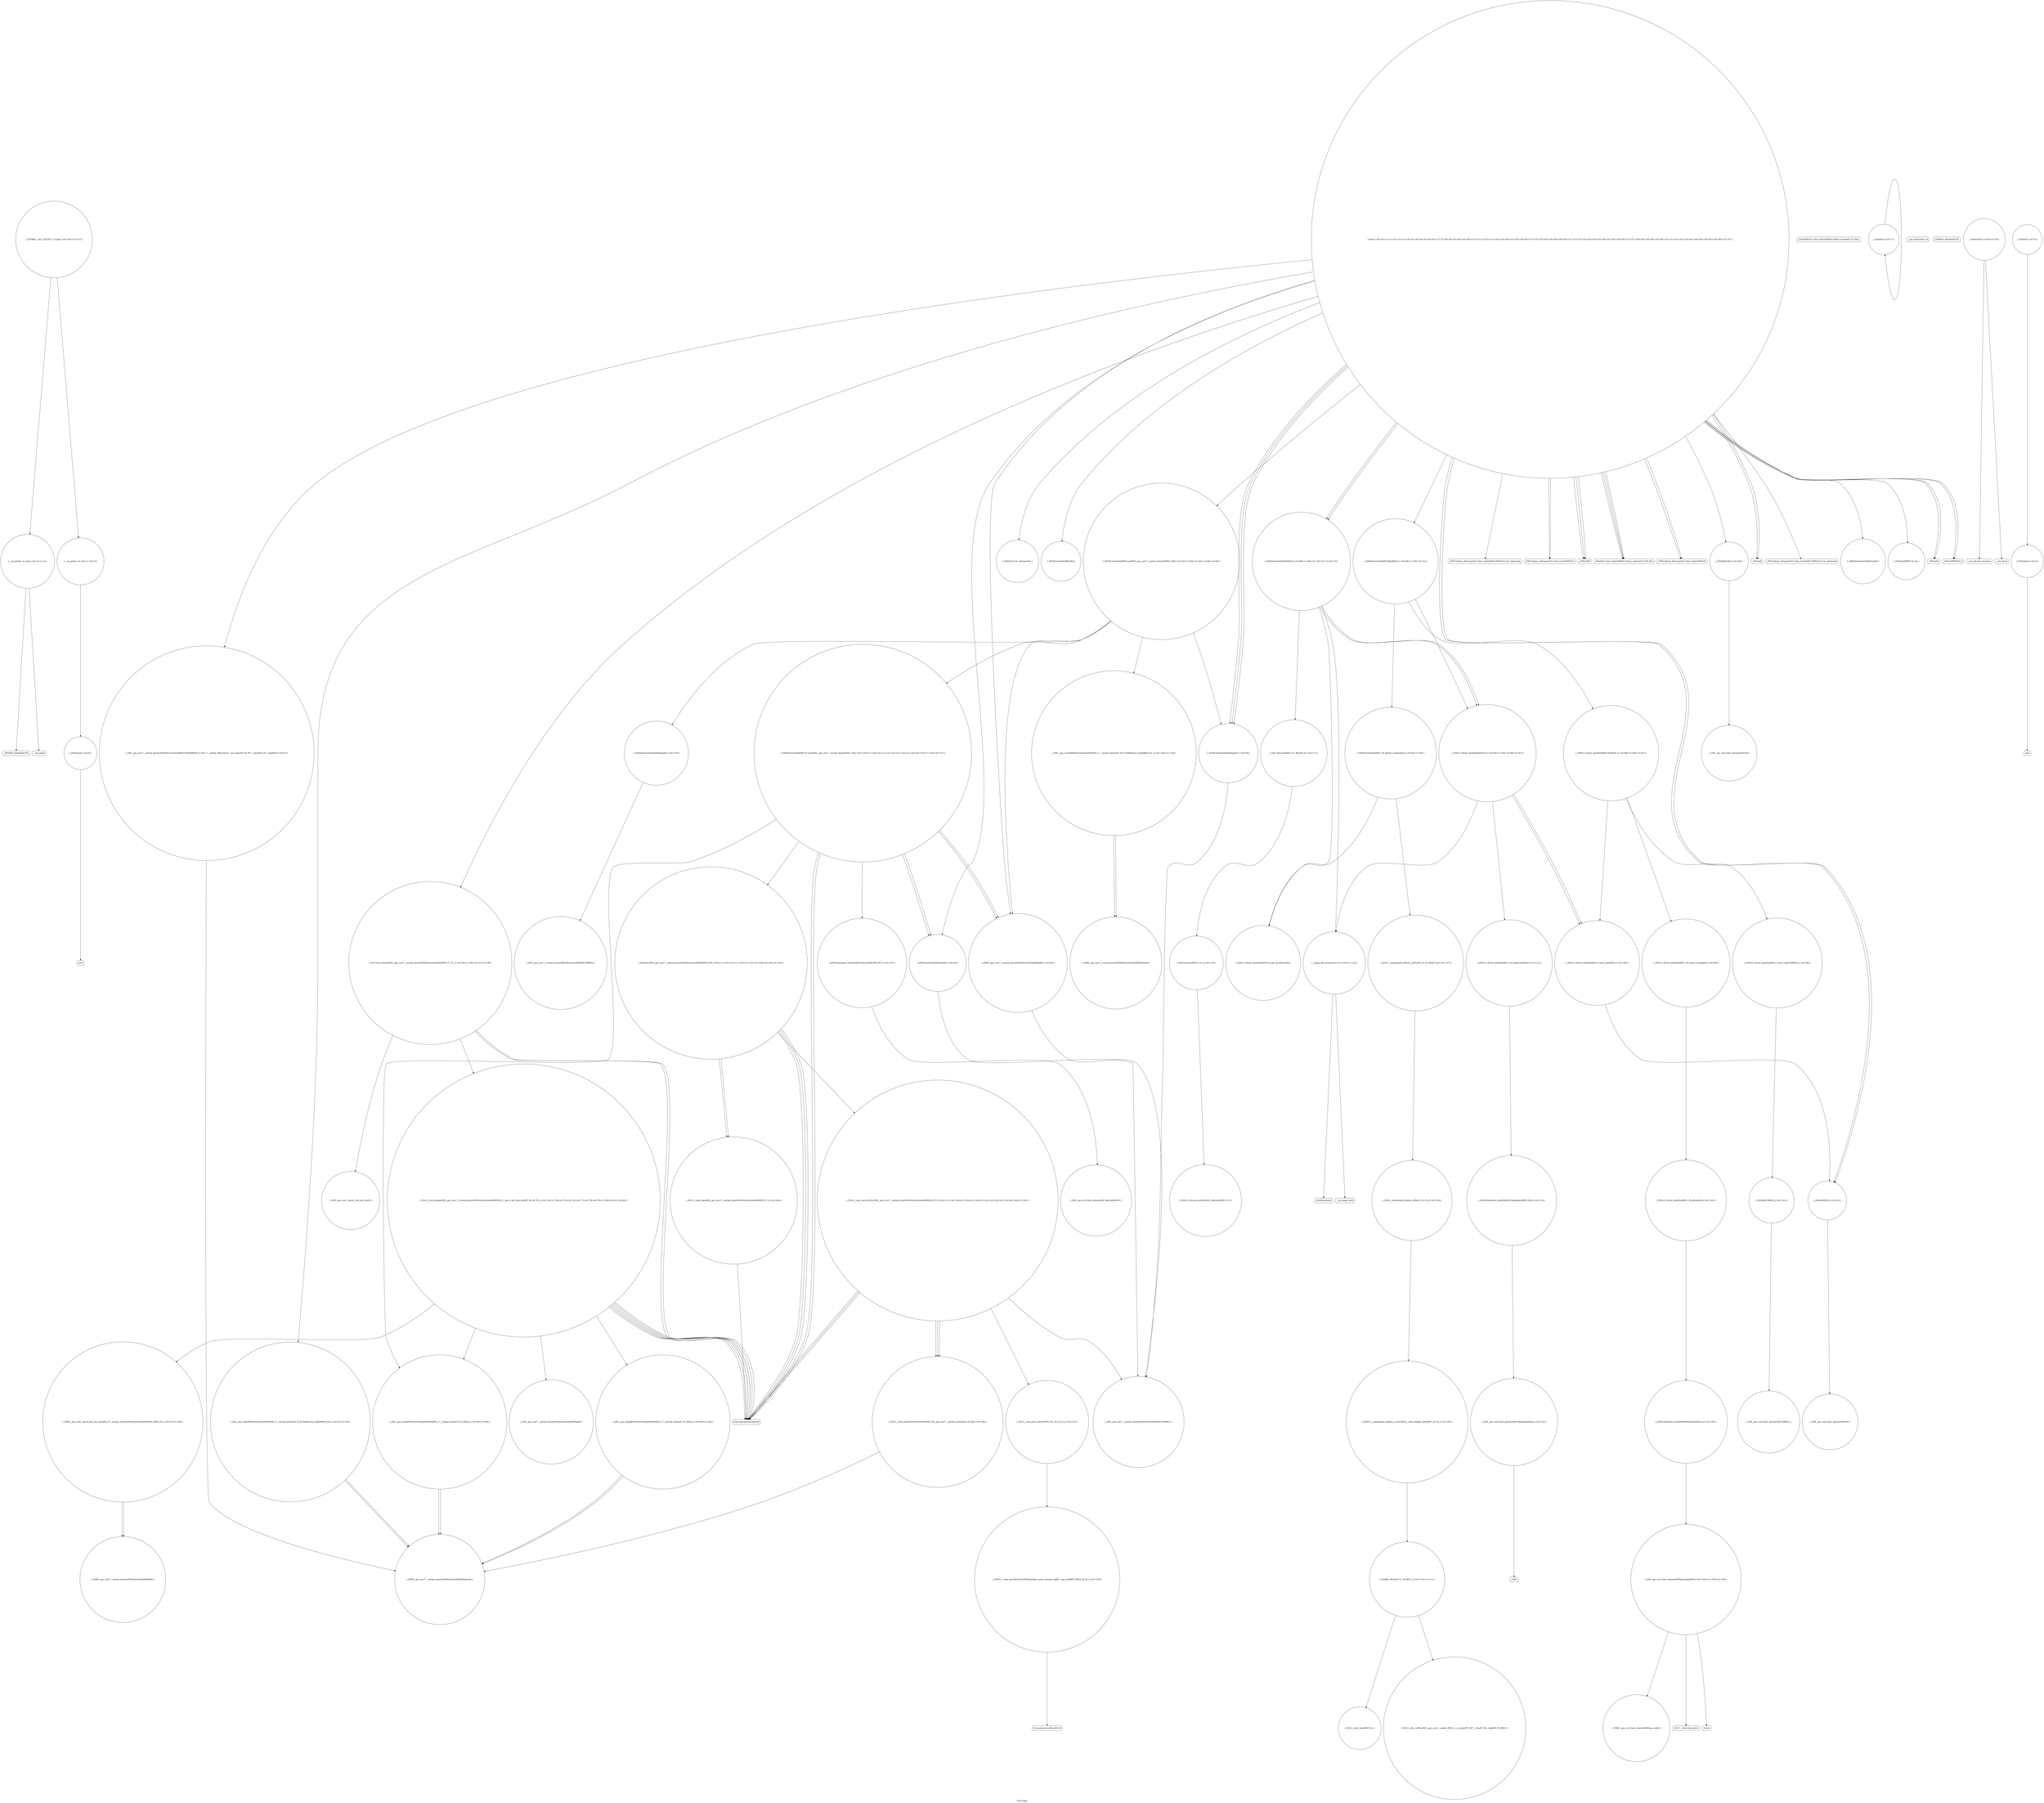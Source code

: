 digraph "Call Graph" {
	label="Call Graph";

	Node0x55c9ed91b080 [shape=record,shape=circle,label="{__cxx_global_var_init|{<s0>1|<s1>2}}"];
	Node0x55c9ed91b080:s0 -> Node0x55c9ed91b100[color=black];
	Node0x55c9ed91b080:s1 -> Node0x55c9edae2290[color=black];
	Node0x55c9edae5e30 [shape=record,shape=circle,label="{_ZSt12__miter_baseIN9__gnu_cxx17__normal_iteratorIPiSt6vectorIiSaIiEEEEET_S7_|{<s0>146}}"];
	Node0x55c9edae5e30:s0 -> Node0x55c9edae3610[color=black];
	Node0x55c9edae2490 [shape=record,shape=circle,label="{_ZSt4acose|{<s0>6}}"];
	Node0x55c9edae2490:s0 -> Node0x55c9edae3510[color=black];
	Node0x55c9edae3990 [shape=record,shape=circle,label="{_ZN9__gnu_cxx17__normal_iteratorIPKiSt6vectorIiSaIiEEEC2ERKS2_}"];
	Node0x55c9edae2810 [shape=record,shape=circle,label="{_ZStorSt13_Ios_OpenmodeS_}"];
	Node0x55c9edae2b90 [shape=record,shape=circle,label="{_ZNSt6vectorIiSaIiEEixEm}"];
	Node0x55c9edae2f10 [shape=record,shape=circle,label="{_ZNSt6vectorIiSaIiEE5eraseEN9__gnu_cxx17__normal_iteratorIPKiS1_EE|{<s0>61|<s1>62|<s2>63|<s3>64|<s4>65}}"];
	Node0x55c9edae2f10:s0 -> Node0x55c9edae2d10[color=black];
	Node0x55c9edae2f10:s1 -> Node0x55c9edae5c30[color=black];
	Node0x55c9edae2f10:s2 -> Node0x55c9edae5bb0[color=black];
	Node0x55c9edae2f10:s3 -> Node0x55c9edae2f90[color=black];
	Node0x55c9edae2f10:s4 -> Node0x55c9edae5b30[color=black];
	Node0x55c9edae3290 [shape=record,shape=Mrecord,label="{_ZSt4endlIcSt11char_traitsIcEERSt13basic_ostreamIT_T0_ES6_}"];
	Node0x55c9edae3610 [shape=record,shape=Mrecord,label="{llvm.memcpy.p0i8.p0i8.i64}"];
	Node0x55c9edae49b0 [shape=record,shape=circle,label="{_ZNK9__gnu_cxx17__normal_iteratorIPiSt6vectorIiSaIiEEEdeEv}"];
	Node0x55c9edae4d30 [shape=record,shape=circle,label="{_ZNSt12_Vector_baseIiSaIiEE17_M_create_storageEm|{<s0>99}}"];
	Node0x55c9edae4d30:s0 -> Node0x55c9edae4f30[color=black];
	Node0x55c9edae50b0 [shape=record,shape=circle,label="{_ZNK9__gnu_cxx13new_allocatorIiE8max_sizeEv}"];
	Node0x55c9edae5430 [shape=record,shape=circle,label="{_ZSt6fill_nIPimiET_S1_T0_RKT1_|{<s0>110|<s1>111}}"];
	Node0x55c9edae5430:s0 -> Node0x55c9edae5530[color=black];
	Node0x55c9edae5430:s1 -> Node0x55c9edae54b0[color=black];
	Node0x55c9edae57b0 [shape=record,shape=circle,label="{_ZNSt16allocator_traitsISaIiEE10deallocateERS0_Pim|{<s0>115}}"];
	Node0x55c9edae57b0:s0 -> Node0x55c9edae5830[color=black];
	Node0x55c9edae5b30 [shape=record,shape=circle,label="{_ZNSt6vectorIiSaIiEE8_M_eraseEN9__gnu_cxx17__normal_iteratorIPiS1_EE|{<s0>119|<s1>120|<s2>121|<s3>122|<s4>123|<s5>124|<s6>125|<s7>126|<s8>127}}"];
	Node0x55c9edae5b30:s0 -> Node0x55c9edae2f90[color=black];
	Node0x55c9edae5b30:s1 -> Node0x55c9edae2d90[color=black];
	Node0x55c9edae5b30:s2 -> Node0x55c9edae3790[color=black];
	Node0x55c9edae5b30:s3 -> Node0x55c9edae2f90[color=black];
	Node0x55c9edae5b30:s4 -> Node0x55c9edae2d90[color=black];
	Node0x55c9edae5b30:s5 -> Node0x55c9edae3610[color=black];
	Node0x55c9edae5b30:s6 -> Node0x55c9edae5cb0[color=black];
	Node0x55c9edae5b30:s7 -> Node0x55c9edae5d30[color=black];
	Node0x55c9edae5b30:s8 -> Node0x55c9edae3610[color=black];
	Node0x55c9ed91b100 [shape=record,shape=Mrecord,label="{_ZNSt8ios_base4InitC1Ev}"];
	Node0x55c9edae5eb0 [shape=record,shape=circle,label="{_ZSt13__copy_move_aILb1EPiS0_ET1_T0_S2_S1_|{<s0>147}}"];
	Node0x55c9edae5eb0:s0 -> Node0x55c9edae5fb0[color=black];
	Node0x55c9edae2510 [shape=record,shape=circle,label="{_Z3gcdxx|{<s0>7}}"];
	Node0x55c9edae2510:s0 -> Node0x55c9edae2510[color=black];
	Node0x55c9edae3a10 [shape=record,shape=circle,label="{_GLOBAL__sub_I_DCLXVI_1_0.cpp|{<s0>150|<s1>151}}"];
	Node0x55c9edae3a10:s0 -> Node0x55c9ed91b080[color=black];
	Node0x55c9edae3a10:s1 -> Node0x55c9edae2410[color=black];
	Node0x55c9edae2890 [shape=record,shape=Mrecord,label="{__gxx_personality_v0}"];
	Node0x55c9edae2c10 [shape=record,shape=circle,label="{_ZN9__gnu_cxxmiIPiSt6vectorIiSaIiEEEENS_17__normal_iteratorIT_T0_E15difference_typeERKS8_SB_|{<s0>53|<s1>54}}"];
	Node0x55c9edae2c10:s0 -> Node0x55c9edae4930[color=black];
	Node0x55c9edae2c10:s1 -> Node0x55c9edae4930[color=black];
	Node0x55c9edae2f90 [shape=record,shape=circle,label="{_ZNK9__gnu_cxx17__normal_iteratorIPiSt6vectorIiSaIiEEEplEl|{<s0>66}}"];
	Node0x55c9edae2f90:s0 -> Node0x55c9edae5ab0[color=black];
	Node0x55c9edae3310 [shape=record,shape=circle,label="{_ZNSt6vectorIiSaIiEED2Ev|{<s0>68|<s1>69|<s2>70|<s3>71|<s4>72}}"];
	Node0x55c9edae3310:s0 -> Node0x55c9edae52b0[color=black];
	Node0x55c9edae3310:s1 -> Node0x55c9edae5930[color=black];
	Node0x55c9edae3310:s2 -> Node0x55c9edae4c30[color=black];
	Node0x55c9edae3310:s3 -> Node0x55c9edae4c30[color=black];
	Node0x55c9edae3310:s4 -> Node0x55c9edae5630[color=black];
	Node0x55c9edae3690 [shape=record,shape=circle,label="{_ZN9__gnu_cxx5__ops16__iter_less_iterEv}"];
	Node0x55c9edae4a30 [shape=record,shape=circle,label="{_ZN9__gnu_cxx13new_allocatorIiEC2Ev}"];
	Node0x55c9edae4db0 [shape=record,shape=circle,label="{_ZNSt12_Vector_baseIiSaIiEE12_Vector_implD2Ev|{<s0>100}}"];
	Node0x55c9edae4db0:s0 -> Node0x55c9edae2b10[color=black];
	Node0x55c9edae5130 [shape=record,shape=Mrecord,label="{_ZSt17__throw_bad_allocv}"];
	Node0x55c9edae54b0 [shape=record,shape=circle,label="{_ZSt10__fill_n_aIPimiEN9__gnu_cxx11__enable_ifIXsr11__is_scalarIT1_EE7__valueET_E6__typeES4_T0_RKS3_}"];
	Node0x55c9edae5830 [shape=record,shape=circle,label="{_ZN9__gnu_cxx13new_allocatorIiE10deallocateEPim|{<s0>116}}"];
	Node0x55c9edae5830:s0 -> Node0x55c9edae58b0[color=black];
	Node0x55c9edae5bb0 [shape=record,shape=circle,label="{_ZN9__gnu_cxxmiIPKiSt6vectorIiSaIiEEEENS_17__normal_iteratorIT_T0_E15difference_typeERKS9_SC_|{<s0>128|<s1>129}}"];
	Node0x55c9edae5bb0:s0 -> Node0x55c9edae3910[color=black];
	Node0x55c9edae5bb0:s1 -> Node0x55c9edae3910[color=black];
	Node0x55c9edae2210 [shape=record,shape=Mrecord,label="{_ZNSt8ios_base4InitD1Ev}"];
	Node0x55c9edae5f30 [shape=record,shape=circle,label="{_ZSt12__niter_baseIPiSt6vectorIiSaIiEEET_N9__gnu_cxx17__normal_iteratorIS4_T0_EE|{<s0>148}}"];
	Node0x55c9edae5f30:s0 -> Node0x55c9edae4930[color=black];
	Node0x55c9edae2590 [shape=record,shape=circle,label="{_Z6assertb|{<s0>8|<s1>9}}"];
	Node0x55c9edae2590:s0 -> Node0x55c9edae2610[color=black];
	Node0x55c9edae2590:s1 -> Node0x55c9edae2690[color=black];
	Node0x55c9edae2910 [shape=record,shape=Mrecord,label="{_ZNSt14basic_ofstreamIcSt11char_traitsIcEEC1EPKcSt13_Ios_Openmode}"];
	Node0x55c9edae2c90 [shape=record,shape=circle,label="{_ZSt11min_elementIN9__gnu_cxx17__normal_iteratorIPiSt6vectorIiSaIiEEEEET_S7_S7_|{<s0>55|<s1>56|<s2>57|<s3>58}}"];
	Node0x55c9edae2c90:s0 -> Node0x55c9edae3610[color=black];
	Node0x55c9edae2c90:s1 -> Node0x55c9edae3610[color=black];
	Node0x55c9edae2c90:s2 -> Node0x55c9edae3690[color=black];
	Node0x55c9edae2c90:s3 -> Node0x55c9edae3590[color=black];
	Node0x55c9edae3010 [shape=record,shape=circle,label="{_ZN9__gnu_cxx17__normal_iteratorIPKiSt6vectorIiSaIiEEEC2IPiEERKNS0_IT_NS_11__enable_ifIXsr3std10__are_sameIS9_S8_EE7__valueES5_E6__typeEEE|{<s0>67}}"];
	Node0x55c9edae3010:s0 -> Node0x55c9edae4930[color=black];
	Node0x55c9edae3390 [shape=record,shape=Mrecord,label="{_ZNSt14basic_ofstreamIcSt11char_traitsIcEED1Ev}"];
	Node0x55c9edae3710 [shape=record,shape=circle,label="{_ZN9__gnu_cxxeqIPiSt6vectorIiSaIiEEEEbRKNS_17__normal_iteratorIT_T0_EESA_|{<s0>83|<s1>84}}"];
	Node0x55c9edae3710:s0 -> Node0x55c9edae4930[color=black];
	Node0x55c9edae3710:s1 -> Node0x55c9edae4930[color=black];
	Node0x55c9edae4ab0 [shape=record,shape=circle,label="{_ZN9__gnu_cxx13new_allocatorIiED2Ev}"];
	Node0x55c9edae4e30 [shape=record,shape=circle,label="{_ZNSaIiEC2ERKS_|{<s0>101}}"];
	Node0x55c9edae4e30:s0 -> Node0x55c9edae4eb0[color=black];
	Node0x55c9edae51b0 [shape=record,shape=Mrecord,label="{_Znwm}"];
	Node0x55c9edae5530 [shape=record,shape=circle,label="{_ZSt12__niter_baseIPiET_S1_}"];
	Node0x55c9edae58b0 [shape=record,shape=Mrecord,label="{_ZdlPv}"];
	Node0x55c9edae5c30 [shape=record,shape=circle,label="{_ZNKSt6vectorIiSaIiEE6cbeginEv|{<s0>130}}"];
	Node0x55c9edae5c30:s0 -> Node0x55c9edae3990[color=black];
	Node0x55c9edae2290 [shape=record,shape=Mrecord,label="{__cxa_atexit}"];
	Node0x55c9edae5fb0 [shape=record,shape=circle,label="{_ZNSt11__copy_moveILb1ELb1ESt26random_access_iterator_tagE8__copy_mIiEEPT_PKS3_S6_S4_|{<s0>149}}"];
	Node0x55c9edae5fb0:s0 -> Node0x55c9edae6030[color=black];
	Node0x55c9edae2610 [shape=record,shape=Mrecord,label="{__cxa_allocate_exception}"];
	Node0x55c9edae2990 [shape=record,shape=Mrecord,label="{_ZNSirsERi}"];
	Node0x55c9edae2d10 [shape=record,shape=circle,label="{_ZNSt6vectorIiSaIiEE5beginEv|{<s0>59}}"];
	Node0x55c9edae2d10:s0 -> Node0x55c9edae5ab0[color=black];
	Node0x55c9edae3090 [shape=record,shape=Mrecord,label="{_ZStlsISt11char_traitsIcEERSt13basic_ostreamIcT_ES5_PKc}"];
	Node0x55c9edae3410 [shape=record,shape=Mrecord,label="{_ZNSt14basic_ifstreamIcSt11char_traitsIcEED1Ev}"];
	Node0x55c9edae3790 [shape=record,shape=circle,label="{_ZN9__gnu_cxxneIPiSt6vectorIiSaIiEEEEbRKNS_17__normal_iteratorIT_T0_EESA_|{<s0>85|<s1>86}}"];
	Node0x55c9edae3790:s0 -> Node0x55c9edae4930[color=black];
	Node0x55c9edae3790:s1 -> Node0x55c9edae4930[color=black];
	Node0x55c9edae4b30 [shape=record,shape=circle,label="{_ZNSt12_Vector_baseIiSaIiEEC2EmRKS0_|{<s0>89|<s1>90|<s2>91}}"];
	Node0x55c9edae4b30:s0 -> Node0x55c9edae4cb0[color=black];
	Node0x55c9edae4b30:s1 -> Node0x55c9edae4d30[color=black];
	Node0x55c9edae4b30:s2 -> Node0x55c9edae4db0[color=black];
	Node0x55c9edae4eb0 [shape=record,shape=circle,label="{_ZN9__gnu_cxx13new_allocatorIiEC2ERKS1_}"];
	Node0x55c9edae5230 [shape=record,shape=circle,label="{_ZSt27__uninitialized_default_n_aIPimiET_S1_T0_RSaIT1_E|{<s0>107}}"];
	Node0x55c9edae5230:s0 -> Node0x55c9edae5330[color=black];
	Node0x55c9edae55b0 [shape=record,shape=circle,label="{_ZNSt12_Vector_baseIiSaIiEE13_M_deallocateEPim|{<s0>112}}"];
	Node0x55c9edae55b0:s0 -> Node0x55c9edae57b0[color=black];
	Node0x55c9edae5930 [shape=record,shape=circle,label="{_ZSt8_DestroyIPiiEvT_S1_RSaIT0_E|{<s0>117}}"];
	Node0x55c9edae5930:s0 -> Node0x55c9edae59b0[color=black];
	Node0x55c9edae5cb0 [shape=record,shape=circle,label="{_ZSt4moveIN9__gnu_cxx17__normal_iteratorIPiSt6vectorIiSaIiEEEES6_ET0_T_S8_S7_|{<s0>131|<s1>132|<s2>133|<s3>134|<s4>135|<s5>136}}"];
	Node0x55c9edae5cb0:s0 -> Node0x55c9edae3610[color=black];
	Node0x55c9edae5cb0:s1 -> Node0x55c9edae5e30[color=black];
	Node0x55c9edae5cb0:s2 -> Node0x55c9edae3610[color=black];
	Node0x55c9edae5cb0:s3 -> Node0x55c9edae5e30[color=black];
	Node0x55c9edae5cb0:s4 -> Node0x55c9edae3610[color=black];
	Node0x55c9edae5cb0:s5 -> Node0x55c9edae5db0[color=black];
	Node0x55c9edae2310 [shape=record,shape=circle,label="{_Z3disee|{<s0>3}}"];
	Node0x55c9edae2310:s0 -> Node0x55c9edae2390[color=black];
	Node0x55c9edae6030 [shape=record,shape=Mrecord,label="{llvm.memmove.p0i8.p0i8.i64}"];
	Node0x55c9edae2690 [shape=record,shape=Mrecord,label="{__cxa_throw}"];
	Node0x55c9edae2a10 [shape=record,shape=circle,label="{_ZNSaIiEC2Ev|{<s0>48}}"];
	Node0x55c9edae2a10:s0 -> Node0x55c9edae4a30[color=black];
	Node0x55c9edae2d90 [shape=record,shape=circle,label="{_ZNSt6vectorIiSaIiEE3endEv|{<s0>60}}"];
	Node0x55c9edae2d90:s0 -> Node0x55c9edae5ab0[color=black];
	Node0x55c9edae3110 [shape=record,shape=Mrecord,label="{_ZNSolsEi}"];
	Node0x55c9edae3490 [shape=record,shape=Mrecord,label="{sqrtl}"];
	Node0x55c9edae3810 [shape=record,shape=circle,label="{_ZN9__gnu_cxx17__normal_iteratorIPiSt6vectorIiSaIiEEEppEv}"];
	Node0x55c9edae4bb0 [shape=record,shape=circle,label="{_ZNSt6vectorIiSaIiEE21_M_default_initializeEm|{<s0>92|<s1>93}}"];
	Node0x55c9edae4bb0:s0 -> Node0x55c9edae52b0[color=black];
	Node0x55c9edae4bb0:s1 -> Node0x55c9edae5230[color=black];
	Node0x55c9edae4f30 [shape=record,shape=circle,label="{_ZNSt12_Vector_baseIiSaIiEE11_M_allocateEm|{<s0>102}}"];
	Node0x55c9edae4f30:s0 -> Node0x55c9edae4fb0[color=black];
	Node0x55c9edae52b0 [shape=record,shape=circle,label="{_ZNSt12_Vector_baseIiSaIiEE19_M_get_Tp_allocatorEv}"];
	Node0x55c9edae5630 [shape=record,shape=circle,label="{__clang_call_terminate|{<s0>113|<s1>114}}"];
	Node0x55c9edae5630:s0 -> Node0x55c9edae56b0[color=black];
	Node0x55c9edae5630:s1 -> Node0x55c9edae5730[color=black];
	Node0x55c9edae59b0 [shape=record,shape=circle,label="{_ZSt8_DestroyIPiEvT_S1_|{<s0>118}}"];
	Node0x55c9edae59b0:s0 -> Node0x55c9edae5a30[color=black];
	Node0x55c9edae5d30 [shape=record,shape=circle,label="{_ZNSt16allocator_traitsISaIiEE7destroyIiEEvRS0_PT_|{<s0>137}}"];
	Node0x55c9edae5d30:s0 -> Node0x55c9edae60b0[color=black];
	Node0x55c9edae2390 [shape=record,shape=circle,label="{_ZSt4sqrte|{<s0>4}}"];
	Node0x55c9edae2390:s0 -> Node0x55c9edae3490[color=black];
	Node0x55c9edae60b0 [shape=record,shape=circle,label="{_ZN9__gnu_cxx13new_allocatorIiE7destroyIiEEvPT_}"];
	Node0x55c9edae2710 [shape=record,shape=circle,label="{main|{<s0>10|<s1>11|<s2>12|<s3>13|<s4>14|<s5>15|<s6>16|<s7>17|<s8>18|<s9>19|<s10>20|<s11>21|<s12>22|<s13>23|<s14>24|<s15>25|<s16>26|<s17>27|<s18>28|<s19>29|<s20>30|<s21>31|<s22>32|<s23>33|<s24>34|<s25>35|<s26>36|<s27>37|<s28>38|<s29>39|<s30>40|<s31>41|<s32>42|<s33>43|<s34>44|<s35>45|<s36>46|<s37>47}}"];
	Node0x55c9edae2710:s0 -> Node0x55c9edae2790[color=black];
	Node0x55c9edae2710:s1 -> Node0x55c9edae2810[color=black];
	Node0x55c9edae2710:s2 -> Node0x55c9edae2910[color=black];
	Node0x55c9edae2710:s3 -> Node0x55c9edae2990[color=black];
	Node0x55c9edae2710:s4 -> Node0x55c9edae2990[color=black];
	Node0x55c9edae2710:s5 -> Node0x55c9edae2a10[color=black];
	Node0x55c9edae2710:s6 -> Node0x55c9edae2a90[color=black];
	Node0x55c9edae2710:s7 -> Node0x55c9edae2b10[color=black];
	Node0x55c9edae2710:s8 -> Node0x55c9edae2b90[color=black];
	Node0x55c9edae2710:s9 -> Node0x55c9edae2990[color=black];
	Node0x55c9edae2710:s10 -> Node0x55c9edae2b10[color=black];
	Node0x55c9edae2710:s11 -> Node0x55c9edae3310[color=black];
	Node0x55c9edae2710:s12 -> Node0x55c9edae2d10[color=black];
	Node0x55c9edae2710:s13 -> Node0x55c9edae2d90[color=black];
	Node0x55c9edae2710:s14 -> Node0x55c9edae2c90[color=black];
	Node0x55c9edae2710:s15 -> Node0x55c9edae2d10[color=black];
	Node0x55c9edae2710:s16 -> Node0x55c9edae2c10[color=black];
	Node0x55c9edae2710:s17 -> Node0x55c9edae2e90[color=black];
	Node0x55c9edae2710:s18 -> Node0x55c9edae2e10[color=black];
	Node0x55c9edae2710:s19 -> Node0x55c9edae2d10[color=black];
	Node0x55c9edae2710:s20 -> Node0x55c9edae2f90[color=black];
	Node0x55c9edae2710:s21 -> Node0x55c9edae3010[color=black];
	Node0x55c9edae2710:s22 -> Node0x55c9edae2f10[color=black];
	Node0x55c9edae2710:s23 -> Node0x55c9edae3090[color=black];
	Node0x55c9edae2710:s24 -> Node0x55c9edae3110[color=black];
	Node0x55c9edae2710:s25 -> Node0x55c9edae3090[color=black];
	Node0x55c9edae2710:s26 -> Node0x55c9edae3190[color=black];
	Node0x55c9edae2710:s27 -> Node0x55c9edae3210[color=black];
	Node0x55c9edae2710:s28 -> Node0x55c9edae3090[color=black];
	Node0x55c9edae2710:s29 -> Node0x55c9edae3110[color=black];
	Node0x55c9edae2710:s30 -> Node0x55c9edae3090[color=black];
	Node0x55c9edae2710:s31 -> Node0x55c9edae3190[color=black];
	Node0x55c9edae2710:s32 -> Node0x55c9edae3210[color=black];
	Node0x55c9edae2710:s33 -> Node0x55c9edae3310[color=black];
	Node0x55c9edae2710:s34 -> Node0x55c9edae3390[color=black];
	Node0x55c9edae2710:s35 -> Node0x55c9edae3410[color=black];
	Node0x55c9edae2710:s36 -> Node0x55c9edae3390[color=black];
	Node0x55c9edae2710:s37 -> Node0x55c9edae3410[color=black];
	Node0x55c9edae2a90 [shape=record,shape=circle,label="{_ZNSt6vectorIiSaIiEEC2EmRKS0_|{<s0>49|<s1>50|<s2>51}}"];
	Node0x55c9edae2a90:s0 -> Node0x55c9edae4b30[color=black];
	Node0x55c9edae2a90:s1 -> Node0x55c9edae4bb0[color=black];
	Node0x55c9edae2a90:s2 -> Node0x55c9edae4c30[color=black];
	Node0x55c9edae2e10 [shape=record,shape=circle,label="{_ZSt3minIiERKT_S2_S2_}"];
	Node0x55c9edae3190 [shape=record,shape=Mrecord,label="{_ZNSolsEx}"];
	Node0x55c9edae3510 [shape=record,shape=Mrecord,label="{acosl}"];
	Node0x55c9edae3890 [shape=record,shape=circle,label="{_ZNK9__gnu_cxx5__ops15_Iter_less_iterclINS_17__normal_iteratorIPiSt6vectorIiSaIiEEEES8_EEbT_T0_|{<s0>87|<s1>88}}"];
	Node0x55c9edae3890:s0 -> Node0x55c9edae49b0[color=black];
	Node0x55c9edae3890:s1 -> Node0x55c9edae49b0[color=black];
	Node0x55c9edae4c30 [shape=record,shape=circle,label="{_ZNSt12_Vector_baseIiSaIiEED2Ev|{<s0>94|<s1>95|<s2>96|<s3>97}}"];
	Node0x55c9edae4c30:s0 -> Node0x55c9edae55b0[color=black];
	Node0x55c9edae4c30:s1 -> Node0x55c9edae4db0[color=black];
	Node0x55c9edae4c30:s2 -> Node0x55c9edae4db0[color=black];
	Node0x55c9edae4c30:s3 -> Node0x55c9edae5630[color=black];
	Node0x55c9edae4fb0 [shape=record,shape=circle,label="{_ZNSt16allocator_traitsISaIiEE8allocateERS0_m|{<s0>103}}"];
	Node0x55c9edae4fb0:s0 -> Node0x55c9edae5030[color=black];
	Node0x55c9edae5330 [shape=record,shape=circle,label="{_ZSt25__uninitialized_default_nIPimET_S1_T0_|{<s0>108}}"];
	Node0x55c9edae5330:s0 -> Node0x55c9edae53b0[color=black];
	Node0x55c9edae56b0 [shape=record,shape=Mrecord,label="{__cxa_begin_catch}"];
	Node0x55c9edae5a30 [shape=record,shape=circle,label="{_ZNSt12_Destroy_auxILb1EE9__destroyIPiEEvT_S3_}"];
	Node0x55c9edae5db0 [shape=record,shape=circle,label="{_ZSt14__copy_move_a2ILb1EN9__gnu_cxx17__normal_iteratorIPiSt6vectorIiSaIiEEEES6_ET1_T0_S8_S7_|{<s0>138|<s1>139|<s2>140|<s3>141|<s4>142|<s5>143|<s6>144|<s7>145}}"];
	Node0x55c9edae5db0:s0 -> Node0x55c9edae3610[color=black];
	Node0x55c9edae5db0:s1 -> Node0x55c9edae5f30[color=black];
	Node0x55c9edae5db0:s2 -> Node0x55c9edae3610[color=black];
	Node0x55c9edae5db0:s3 -> Node0x55c9edae5f30[color=black];
	Node0x55c9edae5db0:s4 -> Node0x55c9edae3610[color=black];
	Node0x55c9edae5db0:s5 -> Node0x55c9edae5f30[color=black];
	Node0x55c9edae5db0:s6 -> Node0x55c9edae5eb0[color=black];
	Node0x55c9edae5db0:s7 -> Node0x55c9edae5ab0[color=black];
	Node0x55c9edae2410 [shape=record,shape=circle,label="{__cxx_global_var_init.1|{<s0>5}}"];
	Node0x55c9edae2410:s0 -> Node0x55c9edae2490[color=black];
	Node0x55c9edae3910 [shape=record,shape=circle,label="{_ZNK9__gnu_cxx17__normal_iteratorIPKiSt6vectorIiSaIiEEE4baseEv}"];
	Node0x55c9edae2790 [shape=record,shape=Mrecord,label="{_ZNSt14basic_ifstreamIcSt11char_traitsIcEEC1EPKcSt13_Ios_Openmode}"];
	Node0x55c9edae2b10 [shape=record,shape=circle,label="{_ZNSaIiED2Ev|{<s0>52}}"];
	Node0x55c9edae2b10:s0 -> Node0x55c9edae4ab0[color=black];
	Node0x55c9edae2e90 [shape=record,shape=circle,label="{_ZNKSt6vectorIiSaIiEE4sizeEv}"];
	Node0x55c9edae3210 [shape=record,shape=Mrecord,label="{_ZNSolsEPFRSoS_E}"];
	Node0x55c9edae3590 [shape=record,shape=circle,label="{_ZSt13__min_elementIN9__gnu_cxx17__normal_iteratorIPiSt6vectorIiSaIiEEEENS0_5__ops15_Iter_less_iterEET_S9_S9_T0_|{<s0>73|<s1>74|<s2>75|<s3>76|<s4>77|<s5>78|<s6>79|<s7>80|<s8>81|<s9>82}}"];
	Node0x55c9edae3590:s0 -> Node0x55c9edae3710[color=black];
	Node0x55c9edae3590:s1 -> Node0x55c9edae3610[color=black];
	Node0x55c9edae3590:s2 -> Node0x55c9edae3610[color=black];
	Node0x55c9edae3590:s3 -> Node0x55c9edae3810[color=black];
	Node0x55c9edae3590:s4 -> Node0x55c9edae3790[color=black];
	Node0x55c9edae3590:s5 -> Node0x55c9edae3610[color=black];
	Node0x55c9edae3590:s6 -> Node0x55c9edae3610[color=black];
	Node0x55c9edae3590:s7 -> Node0x55c9edae3890[color=black];
	Node0x55c9edae3590:s8 -> Node0x55c9edae3610[color=black];
	Node0x55c9edae3590:s9 -> Node0x55c9edae3610[color=black];
	Node0x55c9edae4930 [shape=record,shape=circle,label="{_ZNK9__gnu_cxx17__normal_iteratorIPiSt6vectorIiSaIiEEE4baseEv}"];
	Node0x55c9edae4cb0 [shape=record,shape=circle,label="{_ZNSt12_Vector_baseIiSaIiEE12_Vector_implC2ERKS0_|{<s0>98}}"];
	Node0x55c9edae4cb0:s0 -> Node0x55c9edae4e30[color=black];
	Node0x55c9edae5030 [shape=record,shape=circle,label="{_ZN9__gnu_cxx13new_allocatorIiE8allocateEmPKv|{<s0>104|<s1>105|<s2>106}}"];
	Node0x55c9edae5030:s0 -> Node0x55c9edae50b0[color=black];
	Node0x55c9edae5030:s1 -> Node0x55c9edae5130[color=black];
	Node0x55c9edae5030:s2 -> Node0x55c9edae51b0[color=black];
	Node0x55c9edae53b0 [shape=record,shape=circle,label="{_ZNSt27__uninitialized_default_n_1ILb1EE18__uninit_default_nIPimEET_S3_T0_|{<s0>109}}"];
	Node0x55c9edae53b0:s0 -> Node0x55c9edae5430[color=black];
	Node0x55c9edae5730 [shape=record,shape=Mrecord,label="{_ZSt9terminatev}"];
	Node0x55c9edae5ab0 [shape=record,shape=circle,label="{_ZN9__gnu_cxx17__normal_iteratorIPiSt6vectorIiSaIiEEEC2ERKS1_}"];
}
